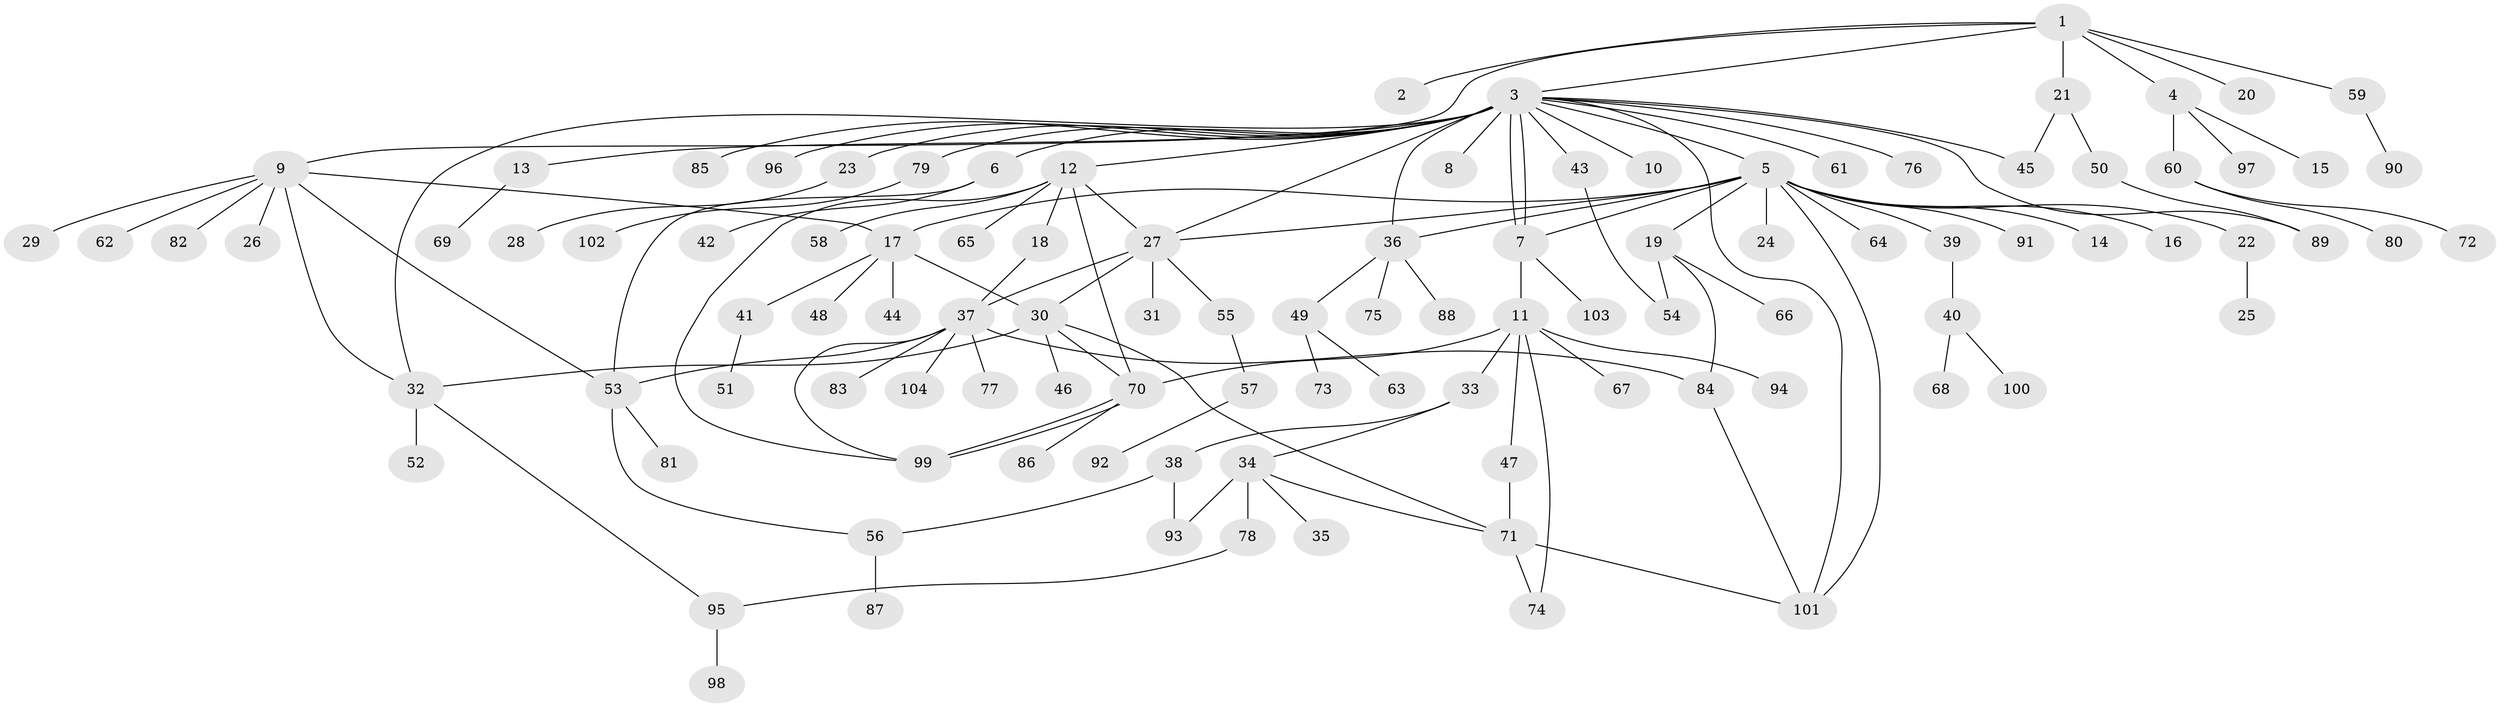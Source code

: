 // coarse degree distribution, {6: 0.0625, 25: 0.0125, 3: 0.1, 13: 0.0125, 4: 0.05, 1: 0.55, 7: 0.0375, 2: 0.15, 5: 0.0125, 8: 0.0125}
// Generated by graph-tools (version 1.1) at 2025/23/03/03/25 07:23:53]
// undirected, 104 vertices, 133 edges
graph export_dot {
graph [start="1"]
  node [color=gray90,style=filled];
  1;
  2;
  3;
  4;
  5;
  6;
  7;
  8;
  9;
  10;
  11;
  12;
  13;
  14;
  15;
  16;
  17;
  18;
  19;
  20;
  21;
  22;
  23;
  24;
  25;
  26;
  27;
  28;
  29;
  30;
  31;
  32;
  33;
  34;
  35;
  36;
  37;
  38;
  39;
  40;
  41;
  42;
  43;
  44;
  45;
  46;
  47;
  48;
  49;
  50;
  51;
  52;
  53;
  54;
  55;
  56;
  57;
  58;
  59;
  60;
  61;
  62;
  63;
  64;
  65;
  66;
  67;
  68;
  69;
  70;
  71;
  72;
  73;
  74;
  75;
  76;
  77;
  78;
  79;
  80;
  81;
  82;
  83;
  84;
  85;
  86;
  87;
  88;
  89;
  90;
  91;
  92;
  93;
  94;
  95;
  96;
  97;
  98;
  99;
  100;
  101;
  102;
  103;
  104;
  1 -- 2;
  1 -- 3;
  1 -- 4;
  1 -- 9;
  1 -- 20;
  1 -- 21;
  1 -- 59;
  3 -- 5;
  3 -- 6;
  3 -- 7;
  3 -- 7;
  3 -- 8;
  3 -- 10;
  3 -- 12;
  3 -- 13;
  3 -- 23;
  3 -- 27;
  3 -- 32;
  3 -- 36;
  3 -- 43;
  3 -- 45;
  3 -- 61;
  3 -- 76;
  3 -- 79;
  3 -- 85;
  3 -- 89;
  3 -- 96;
  3 -- 101;
  4 -- 15;
  4 -- 60;
  4 -- 97;
  5 -- 7;
  5 -- 14;
  5 -- 16;
  5 -- 17;
  5 -- 19;
  5 -- 22;
  5 -- 24;
  5 -- 27;
  5 -- 36;
  5 -- 39;
  5 -- 64;
  5 -- 91;
  5 -- 101;
  6 -- 42;
  6 -- 53;
  7 -- 11;
  7 -- 103;
  9 -- 17;
  9 -- 26;
  9 -- 29;
  9 -- 32;
  9 -- 53;
  9 -- 62;
  9 -- 82;
  11 -- 33;
  11 -- 47;
  11 -- 67;
  11 -- 70;
  11 -- 74;
  11 -- 94;
  12 -- 18;
  12 -- 27;
  12 -- 58;
  12 -- 65;
  12 -- 70;
  12 -- 99;
  13 -- 69;
  17 -- 30;
  17 -- 41;
  17 -- 44;
  17 -- 48;
  18 -- 37;
  19 -- 54;
  19 -- 66;
  19 -- 84;
  21 -- 45;
  21 -- 50;
  22 -- 25;
  23 -- 28;
  27 -- 30;
  27 -- 31;
  27 -- 37;
  27 -- 55;
  30 -- 32;
  30 -- 46;
  30 -- 70;
  30 -- 71;
  32 -- 52;
  32 -- 95;
  33 -- 34;
  33 -- 38;
  34 -- 35;
  34 -- 71;
  34 -- 78;
  34 -- 93;
  36 -- 49;
  36 -- 75;
  36 -- 88;
  37 -- 53;
  37 -- 77;
  37 -- 83;
  37 -- 84;
  37 -- 99;
  37 -- 104;
  38 -- 56;
  38 -- 93;
  39 -- 40;
  40 -- 68;
  40 -- 100;
  41 -- 51;
  43 -- 54;
  47 -- 71;
  49 -- 63;
  49 -- 73;
  50 -- 89;
  53 -- 56;
  53 -- 81;
  55 -- 57;
  56 -- 87;
  57 -- 92;
  59 -- 90;
  60 -- 72;
  60 -- 80;
  70 -- 86;
  70 -- 99;
  70 -- 99;
  71 -- 74;
  71 -- 101;
  78 -- 95;
  79 -- 102;
  84 -- 101;
  95 -- 98;
}
